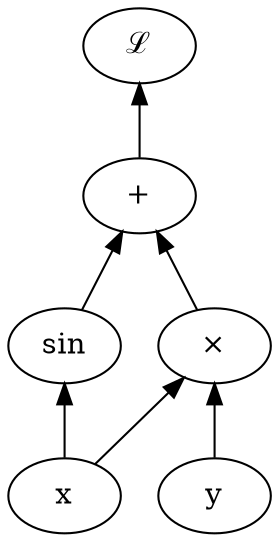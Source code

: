 digraph graphname {
    graph [truecolor=true bgcolor="transparent"]
	node [style=filled fillcolor="white"]

    rankdir=BT;

    sin [] // Force x on the left
    plus [ label="+" ]
    loss [ label="&#8466;" ]
    mul [ label="&times;" ]

    plus -> loss;
    {sin mul} -> plus;
    {x y} -> mul;
    x -> sin;
}